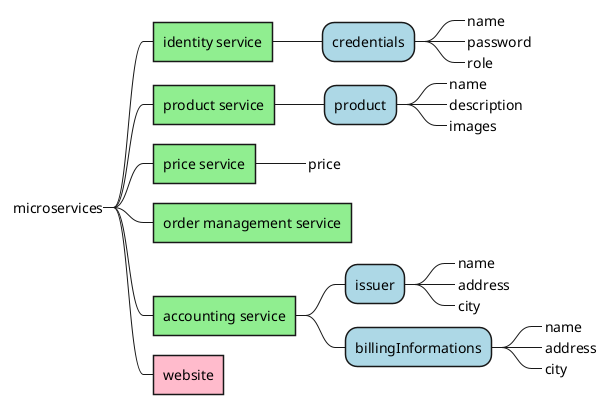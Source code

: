 @startmindmap MicroservicesModelMindmap

<style>
mindmapDiagram {
    node {
        BackgroundColor white
    }
    :depth(1) {
      BackGroundColor lightgreen
      RoundCorner 0
    }
    :depth(2) {
      BackGroundColor lightblue
    }
}
</style>

+_ microservices
++ identity service
+++ credentials
++++_ name
++++_ password
++++_ role
++ product service
+++ product
++++_ name
++++_ description
++++_ images
++ price service
+++_ price
++ order management service
++ accounting service
+++ issuer
++++_ name
++++_ address
++++_ city
+++ billingInformations
++++_ name
++++_ address
++++_ city

++[#FFBBCC] website

@endmindmap